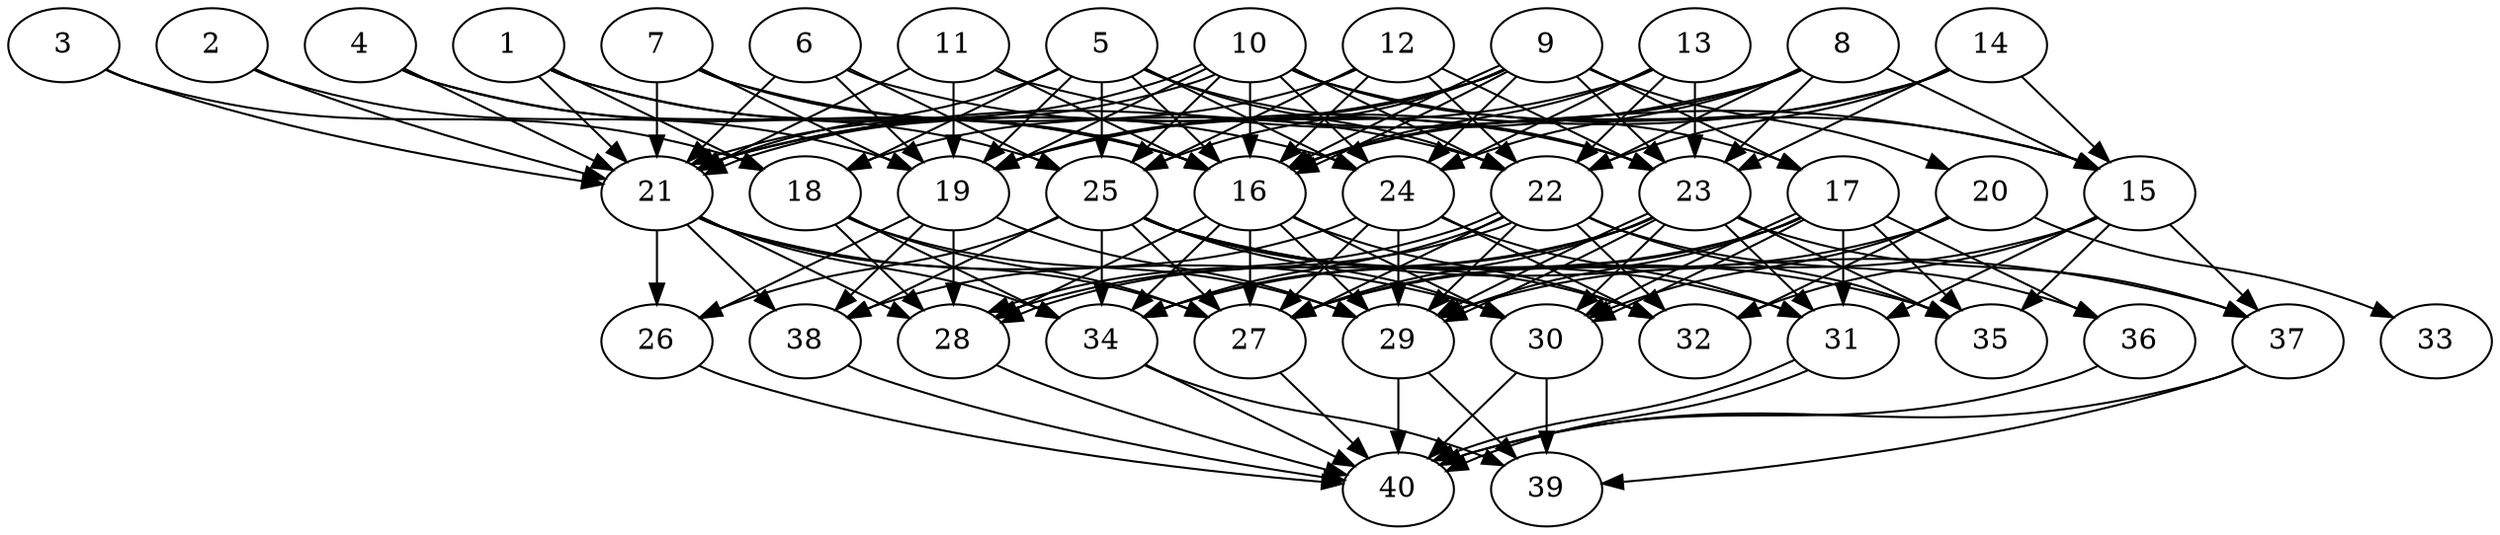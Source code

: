 // DAG automatically generated by daggen at Thu Oct  3 14:06:49 2019
// ./daggen --dot -n 40 --ccr 0.3 --fat 0.7 --regular 0.9 --density 0.9 --mindata 5242880 --maxdata 52428800 
digraph G {
  1 [size="143571627", alpha="0.03", expect_size="43071488"] 
  1 -> 16 [size ="43071488"]
  1 -> 18 [size ="43071488"]
  1 -> 21 [size ="43071488"]
  1 -> 24 [size ="43071488"]
  2 [size="161481387", alpha="0.04", expect_size="48444416"] 
  2 -> 19 [size ="48444416"]
  2 -> 21 [size ="48444416"]
  3 [size="59098453", alpha="0.15", expect_size="17729536"] 
  3 -> 18 [size ="17729536"]
  3 -> 21 [size ="17729536"]
  4 [size="154518187", alpha="0.04", expect_size="46355456"] 
  4 -> 16 [size ="46355456"]
  4 -> 21 [size ="46355456"]
  4 -> 25 [size ="46355456"]
  5 [size="91668480", alpha="0.05", expect_size="27500544"] 
  5 -> 16 [size ="27500544"]
  5 -> 18 [size ="27500544"]
  5 -> 19 [size ="27500544"]
  5 -> 21 [size ="27500544"]
  5 -> 22 [size ="27500544"]
  5 -> 23 [size ="27500544"]
  5 -> 24 [size ="27500544"]
  5 -> 25 [size ="27500544"]
  6 [size="112448853", alpha="0.14", expect_size="33734656"] 
  6 -> 19 [size ="33734656"]
  6 -> 21 [size ="33734656"]
  6 -> 23 [size ="33734656"]
  6 -> 25 [size ="33734656"]
  7 [size="126132907", alpha="0.07", expect_size="37839872"] 
  7 -> 16 [size ="37839872"]
  7 -> 19 [size ="37839872"]
  7 -> 21 [size ="37839872"]
  7 -> 22 [size ="37839872"]
  8 [size="121958400", alpha="0.01", expect_size="36587520"] 
  8 -> 15 [size ="36587520"]
  8 -> 16 [size ="36587520"]
  8 -> 21 [size ="36587520"]
  8 -> 22 [size ="36587520"]
  8 -> 23 [size ="36587520"]
  8 -> 24 [size ="36587520"]
  9 [size="80732160", alpha="0.16", expect_size="24219648"] 
  9 -> 16 [size ="24219648"]
  9 -> 16 [size ="24219648"]
  9 -> 17 [size ="24219648"]
  9 -> 19 [size ="24219648"]
  9 -> 20 [size ="24219648"]
  9 -> 21 [size ="24219648"]
  9 -> 23 [size ="24219648"]
  9 -> 24 [size ="24219648"]
  9 -> 25 [size ="24219648"]
  10 [size="75004587", alpha="0.14", expect_size="22501376"] 
  10 -> 15 [size ="22501376"]
  10 -> 16 [size ="22501376"]
  10 -> 17 [size ="22501376"]
  10 -> 19 [size ="22501376"]
  10 -> 21 [size ="22501376"]
  10 -> 21 [size ="22501376"]
  10 -> 22 [size ="22501376"]
  10 -> 24 [size ="22501376"]
  10 -> 25 [size ="22501376"]
  11 [size="157470720", alpha="0.08", expect_size="47241216"] 
  11 -> 15 [size ="47241216"]
  11 -> 16 [size ="47241216"]
  11 -> 19 [size ="47241216"]
  11 -> 21 [size ="47241216"]
  12 [size="20442453", alpha="0.16", expect_size="6132736"] 
  12 -> 16 [size ="6132736"]
  12 -> 18 [size ="6132736"]
  12 -> 22 [size ="6132736"]
  12 -> 23 [size ="6132736"]
  12 -> 25 [size ="6132736"]
  13 [size="54964907", alpha="0.08", expect_size="16489472"] 
  13 -> 16 [size ="16489472"]
  13 -> 19 [size ="16489472"]
  13 -> 22 [size ="16489472"]
  13 -> 23 [size ="16489472"]
  13 -> 24 [size ="16489472"]
  14 [size="171397120", alpha="0.17", expect_size="51419136"] 
  14 -> 15 [size ="51419136"]
  14 -> 16 [size ="51419136"]
  14 -> 19 [size ="51419136"]
  14 -> 22 [size ="51419136"]
  14 -> 23 [size ="51419136"]
  15 [size="43407360", alpha="0.12", expect_size="13022208"] 
  15 -> 29 [size ="13022208"]
  15 -> 31 [size ="13022208"]
  15 -> 32 [size ="13022208"]
  15 -> 35 [size ="13022208"]
  15 -> 37 [size ="13022208"]
  16 [size="82404693", alpha="0.15", expect_size="24721408"] 
  16 -> 27 [size ="24721408"]
  16 -> 28 [size ="24721408"]
  16 -> 29 [size ="24721408"]
  16 -> 30 [size ="24721408"]
  16 -> 32 [size ="24721408"]
  16 -> 34 [size ="24721408"]
  17 [size="34546347", alpha="0.18", expect_size="10363904"] 
  17 -> 27 [size ="10363904"]
  17 -> 29 [size ="10363904"]
  17 -> 30 [size ="10363904"]
  17 -> 30 [size ="10363904"]
  17 -> 31 [size ="10363904"]
  17 -> 34 [size ="10363904"]
  17 -> 35 [size ="10363904"]
  17 -> 36 [size ="10363904"]
  18 [size="91456853", alpha="0.16", expect_size="27437056"] 
  18 -> 27 [size ="27437056"]
  18 -> 28 [size ="27437056"]
  18 -> 29 [size ="27437056"]
  18 -> 34 [size ="27437056"]
  19 [size="96266240", alpha="0.05", expect_size="28879872"] 
  19 -> 26 [size ="28879872"]
  19 -> 28 [size ="28879872"]
  19 -> 29 [size ="28879872"]
  19 -> 38 [size ="28879872"]
  20 [size="65211733", alpha="0.17", expect_size="19563520"] 
  20 -> 27 [size ="19563520"]
  20 -> 30 [size ="19563520"]
  20 -> 32 [size ="19563520"]
  20 -> 33 [size ="19563520"]
  21 [size="173226667", alpha="0.04", expect_size="51968000"] 
  21 -> 26 [size ="51968000"]
  21 -> 27 [size ="51968000"]
  21 -> 28 [size ="51968000"]
  21 -> 30 [size ="51968000"]
  21 -> 34 [size ="51968000"]
  21 -> 38 [size ="51968000"]
  22 [size="80971093", alpha="0.10", expect_size="24291328"] 
  22 -> 27 [size ="24291328"]
  22 -> 28 [size ="24291328"]
  22 -> 28 [size ="24291328"]
  22 -> 29 [size ="24291328"]
  22 -> 32 [size ="24291328"]
  22 -> 34 [size ="24291328"]
  22 -> 35 [size ="24291328"]
  22 -> 36 [size ="24291328"]
  23 [size="52183040", alpha="0.00", expect_size="15654912"] 
  23 -> 27 [size ="15654912"]
  23 -> 28 [size ="15654912"]
  23 -> 29 [size ="15654912"]
  23 -> 29 [size ="15654912"]
  23 -> 30 [size ="15654912"]
  23 -> 31 [size ="15654912"]
  23 -> 34 [size ="15654912"]
  23 -> 35 [size ="15654912"]
  23 -> 37 [size ="15654912"]
  24 [size="116534613", alpha="0.09", expect_size="34960384"] 
  24 -> 27 [size ="34960384"]
  24 -> 29 [size ="34960384"]
  24 -> 31 [size ="34960384"]
  24 -> 32 [size ="34960384"]
  24 -> 38 [size ="34960384"]
  25 [size="95924907", alpha="0.06", expect_size="28777472"] 
  25 -> 26 [size ="28777472"]
  25 -> 27 [size ="28777472"]
  25 -> 30 [size ="28777472"]
  25 -> 31 [size ="28777472"]
  25 -> 32 [size ="28777472"]
  25 -> 34 [size ="28777472"]
  25 -> 35 [size ="28777472"]
  25 -> 37 [size ="28777472"]
  25 -> 38 [size ="28777472"]
  26 [size="33112747", alpha="0.16", expect_size="9933824"] 
  26 -> 40 [size ="9933824"]
  27 [size="152333653", alpha="0.20", expect_size="45700096"] 
  27 -> 40 [size ="45700096"]
  28 [size="137567573", alpha="0.17", expect_size="41270272"] 
  28 -> 40 [size ="41270272"]
  29 [size="108687360", alpha="0.02", expect_size="32606208"] 
  29 -> 39 [size ="32606208"]
  29 -> 40 [size ="32606208"]
  30 [size="151405227", alpha="0.14", expect_size="45421568"] 
  30 -> 39 [size ="45421568"]
  30 -> 40 [size ="45421568"]
  31 [size="125163520", alpha="0.04", expect_size="37549056"] 
  31 -> 40 [size ="37549056"]
  31 -> 40 [size ="37549056"]
  32 [size="156064427", alpha="0.14", expect_size="46819328"] 
  33 [size="73540267", alpha="0.10", expect_size="22062080"] 
  34 [size="76496213", alpha="0.04", expect_size="22948864"] 
  34 -> 39 [size ="22948864"]
  34 -> 40 [size ="22948864"]
  35 [size="144694613", alpha="0.03", expect_size="43408384"] 
  36 [size="37751467", alpha="0.09", expect_size="11325440"] 
  36 -> 40 [size ="11325440"]
  37 [size="165215573", alpha="0.17", expect_size="49564672"] 
  37 -> 39 [size ="49564672"]
  37 -> 40 [size ="49564672"]
  38 [size="163887787", alpha="0.15", expect_size="49166336"] 
  38 -> 40 [size ="49166336"]
  39 [size="138257067", alpha="0.03", expect_size="41477120"] 
  40 [size="151572480", alpha="0.17", expect_size="45471744"] 
}
